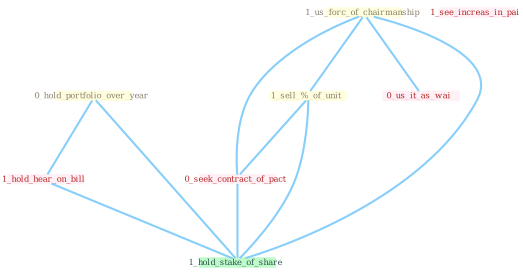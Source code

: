 Graph G{ 
    node
    [shape=polygon,style=filled,width=.5,height=.06,color="#BDFCC9",fixedsize=true,fontsize=4,
    fontcolor="#2f4f4f"];
    {node
    [color="#ffffe0", fontcolor="#8b7d6b"] "0_hold_portfolio_over_year " "1_us_forc_of_chairmanship " "1_sell_%_of_unit "}
{node [color="#fff0f5", fontcolor="#b22222"] "0_seek_contract_of_pact " "0_us_it_as_wai " "1_see_increas_in_pai " "1_hold_hear_on_bill "}
edge [color="#B0E2FF"];

	"0_hold_portfolio_over_year " -- "1_hold_hear_on_bill " [w="1", color="#87cefa" ];
	"0_hold_portfolio_over_year " -- "1_hold_stake_of_share " [w="1", color="#87cefa" ];
	"1_us_forc_of_chairmanship " -- "1_sell_%_of_unit " [w="1", color="#87cefa" ];
	"1_us_forc_of_chairmanship " -- "0_seek_contract_of_pact " [w="1", color="#87cefa" ];
	"1_us_forc_of_chairmanship " -- "0_us_it_as_wai " [w="1", color="#87cefa" ];
	"1_us_forc_of_chairmanship " -- "1_hold_stake_of_share " [w="1", color="#87cefa" ];
	"1_sell_%_of_unit " -- "0_seek_contract_of_pact " [w="1", color="#87cefa" ];
	"1_sell_%_of_unit " -- "1_hold_stake_of_share " [w="1", color="#87cefa" ];
	"0_seek_contract_of_pact " -- "1_hold_stake_of_share " [w="1", color="#87cefa" ];
	"1_hold_hear_on_bill " -- "1_hold_stake_of_share " [w="1", color="#87cefa" ];
}